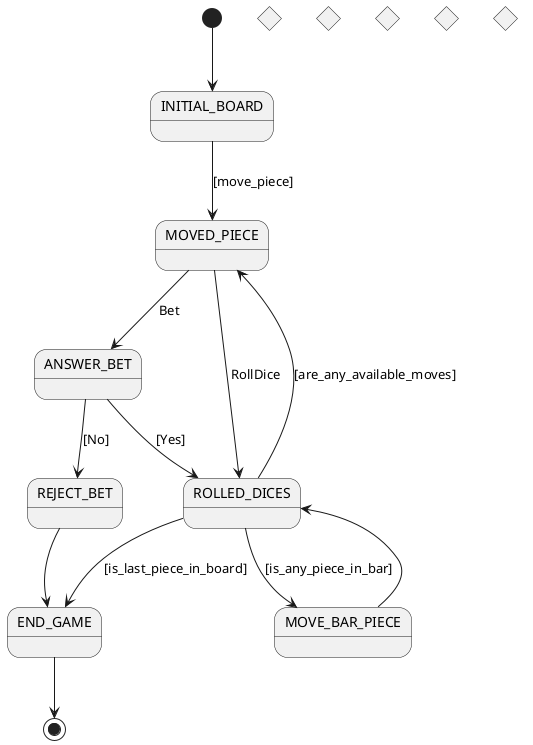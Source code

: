 @startuml MovePiece

state END_GAME
state INITIAL_BOARD
state ANSWER_BET
state MOVE_BAR_PIECE
state REJECT_BET
state MOVED_PIECE
state ROLLED_DICES


state is_last_piece_in_board <<choice>>
state are_any_available_moves <<choice>>
state are_all_pieces_in_last_square <<choice>>
state is_any_piece_in_bar <<choice>>
state move_piece <<choice>>


[*] -down-> INITIAL_BOARD

INITIAL_BOARD -down-> MOVED_PIECE: [move_piece]

MOVED_PIECE -down-> ANSWER_BET: Bet
MOVED_PIECE -down-> ROLLED_DICES: RollDice

ROLLED_DICES -down-> MOVE_BAR_PIECE: [is_any_piece_in_bar]
ROLLED_DICES -up-> MOVED_PIECE: [are_any_available_moves]
MOVE_BAR_PIECE -down-> ROLLED_DICES
ROLLED_DICES -down-> END_GAME: [is_last_piece_in_board]

ANSWER_BET --> REJECT_BET: [No]
ANSWER_BET --> ROLLED_DICES: [Yes]

REJECT_BET --> END_GAME
END_GAME --> [*]
@enduml